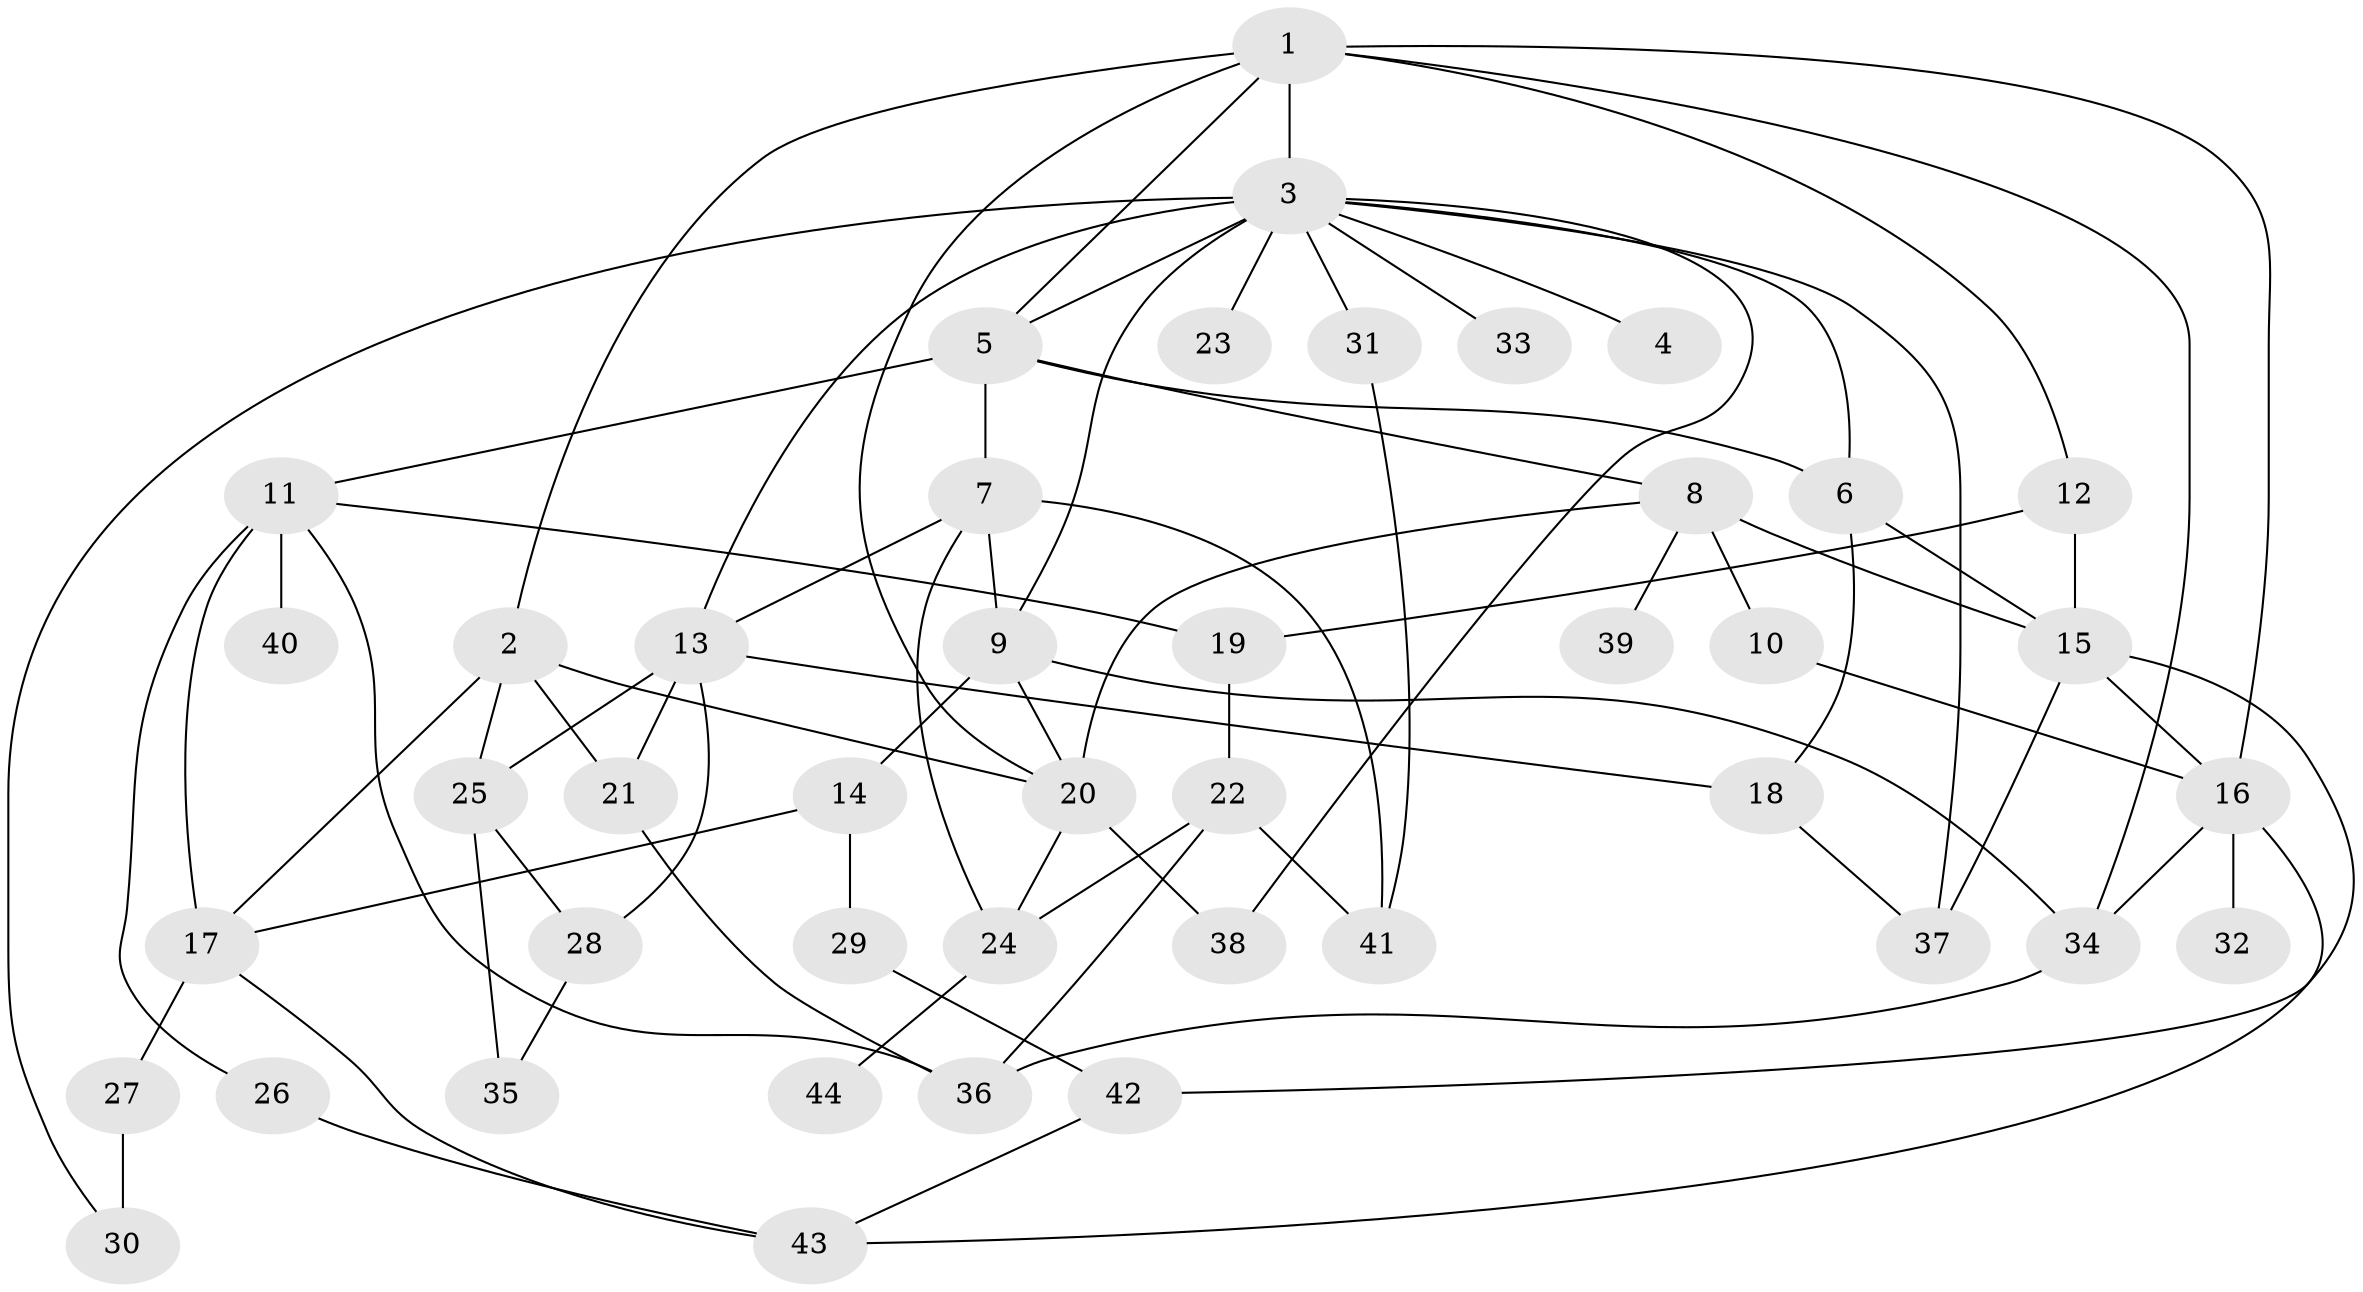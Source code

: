 // original degree distribution, {4: 0.125, 5: 0.08653846153846154, 3: 0.15384615384615385, 9: 0.009615384615384616, 2: 0.34615384615384615, 7: 0.019230769230769232, 8: 0.009615384615384616, 6: 0.019230769230769232, 1: 0.23076923076923078}
// Generated by graph-tools (version 1.1) at 2025/49/03/04/25 22:49:14]
// undirected, 44 vertices, 79 edges
graph export_dot {
  node [color=gray90,style=filled];
  1;
  2;
  3;
  4;
  5;
  6;
  7;
  8;
  9;
  10;
  11;
  12;
  13;
  14;
  15;
  16;
  17;
  18;
  19;
  20;
  21;
  22;
  23;
  24;
  25;
  26;
  27;
  28;
  29;
  30;
  31;
  32;
  33;
  34;
  35;
  36;
  37;
  38;
  39;
  40;
  41;
  42;
  43;
  44;
  1 -- 2 [weight=1.0];
  1 -- 3 [weight=1.0];
  1 -- 5 [weight=1.0];
  1 -- 12 [weight=1.0];
  1 -- 16 [weight=1.0];
  1 -- 20 [weight=1.0];
  1 -- 34 [weight=1.0];
  2 -- 17 [weight=1.0];
  2 -- 20 [weight=1.0];
  2 -- 21 [weight=2.0];
  2 -- 25 [weight=2.0];
  3 -- 4 [weight=1.0];
  3 -- 5 [weight=1.0];
  3 -- 6 [weight=1.0];
  3 -- 9 [weight=2.0];
  3 -- 13 [weight=1.0];
  3 -- 23 [weight=1.0];
  3 -- 30 [weight=1.0];
  3 -- 31 [weight=1.0];
  3 -- 33 [weight=1.0];
  3 -- 37 [weight=1.0];
  3 -- 38 [weight=1.0];
  5 -- 6 [weight=1.0];
  5 -- 7 [weight=1.0];
  5 -- 8 [weight=1.0];
  5 -- 11 [weight=1.0];
  6 -- 15 [weight=1.0];
  6 -- 18 [weight=1.0];
  7 -- 9 [weight=1.0];
  7 -- 13 [weight=1.0];
  7 -- 24 [weight=1.0];
  7 -- 41 [weight=1.0];
  8 -- 10 [weight=3.0];
  8 -- 15 [weight=1.0];
  8 -- 20 [weight=1.0];
  8 -- 39 [weight=1.0];
  9 -- 14 [weight=1.0];
  9 -- 20 [weight=2.0];
  9 -- 34 [weight=1.0];
  10 -- 16 [weight=2.0];
  11 -- 17 [weight=1.0];
  11 -- 19 [weight=1.0];
  11 -- 26 [weight=1.0];
  11 -- 36 [weight=1.0];
  11 -- 40 [weight=1.0];
  12 -- 15 [weight=1.0];
  12 -- 19 [weight=2.0];
  13 -- 18 [weight=1.0];
  13 -- 21 [weight=2.0];
  13 -- 25 [weight=1.0];
  13 -- 28 [weight=1.0];
  14 -- 17 [weight=1.0];
  14 -- 29 [weight=1.0];
  15 -- 16 [weight=1.0];
  15 -- 37 [weight=1.0];
  15 -- 42 [weight=1.0];
  16 -- 32 [weight=2.0];
  16 -- 34 [weight=1.0];
  16 -- 43 [weight=1.0];
  17 -- 27 [weight=1.0];
  17 -- 43 [weight=1.0];
  18 -- 37 [weight=1.0];
  19 -- 22 [weight=1.0];
  20 -- 24 [weight=1.0];
  20 -- 38 [weight=1.0];
  21 -- 36 [weight=1.0];
  22 -- 24 [weight=1.0];
  22 -- 36 [weight=1.0];
  22 -- 41 [weight=1.0];
  24 -- 44 [weight=1.0];
  25 -- 28 [weight=2.0];
  25 -- 35 [weight=2.0];
  26 -- 43 [weight=1.0];
  27 -- 30 [weight=3.0];
  28 -- 35 [weight=1.0];
  29 -- 42 [weight=1.0];
  31 -- 41 [weight=1.0];
  34 -- 36 [weight=1.0];
  42 -- 43 [weight=1.0];
}
